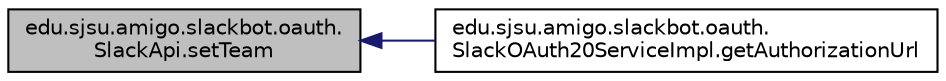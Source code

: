 digraph "edu.sjsu.amigo.slackbot.oauth.SlackApi.setTeam"
{
  edge [fontname="Helvetica",fontsize="10",labelfontname="Helvetica",labelfontsize="10"];
  node [fontname="Helvetica",fontsize="10",shape=record];
  rankdir="LR";
  Node9 [label="edu.sjsu.amigo.slackbot.oauth.\lSlackApi.setTeam",height=0.2,width=0.4,color="black", fillcolor="grey75", style="filled", fontcolor="black"];
  Node9 -> Node10 [dir="back",color="midnightblue",fontsize="10",style="solid",fontname="Helvetica"];
  Node10 [label="edu.sjsu.amigo.slackbot.oauth.\lSlackOAuth20ServiceImpl.getAuthorizationUrl",height=0.2,width=0.4,color="black", fillcolor="white", style="filled",URL="$classedu_1_1sjsu_1_1amigo_1_1slackbot_1_1oauth_1_1_slack_o_auth20_service_impl.html#a1633d5c63b9f7a0feda03c177fe92df4"];
}
